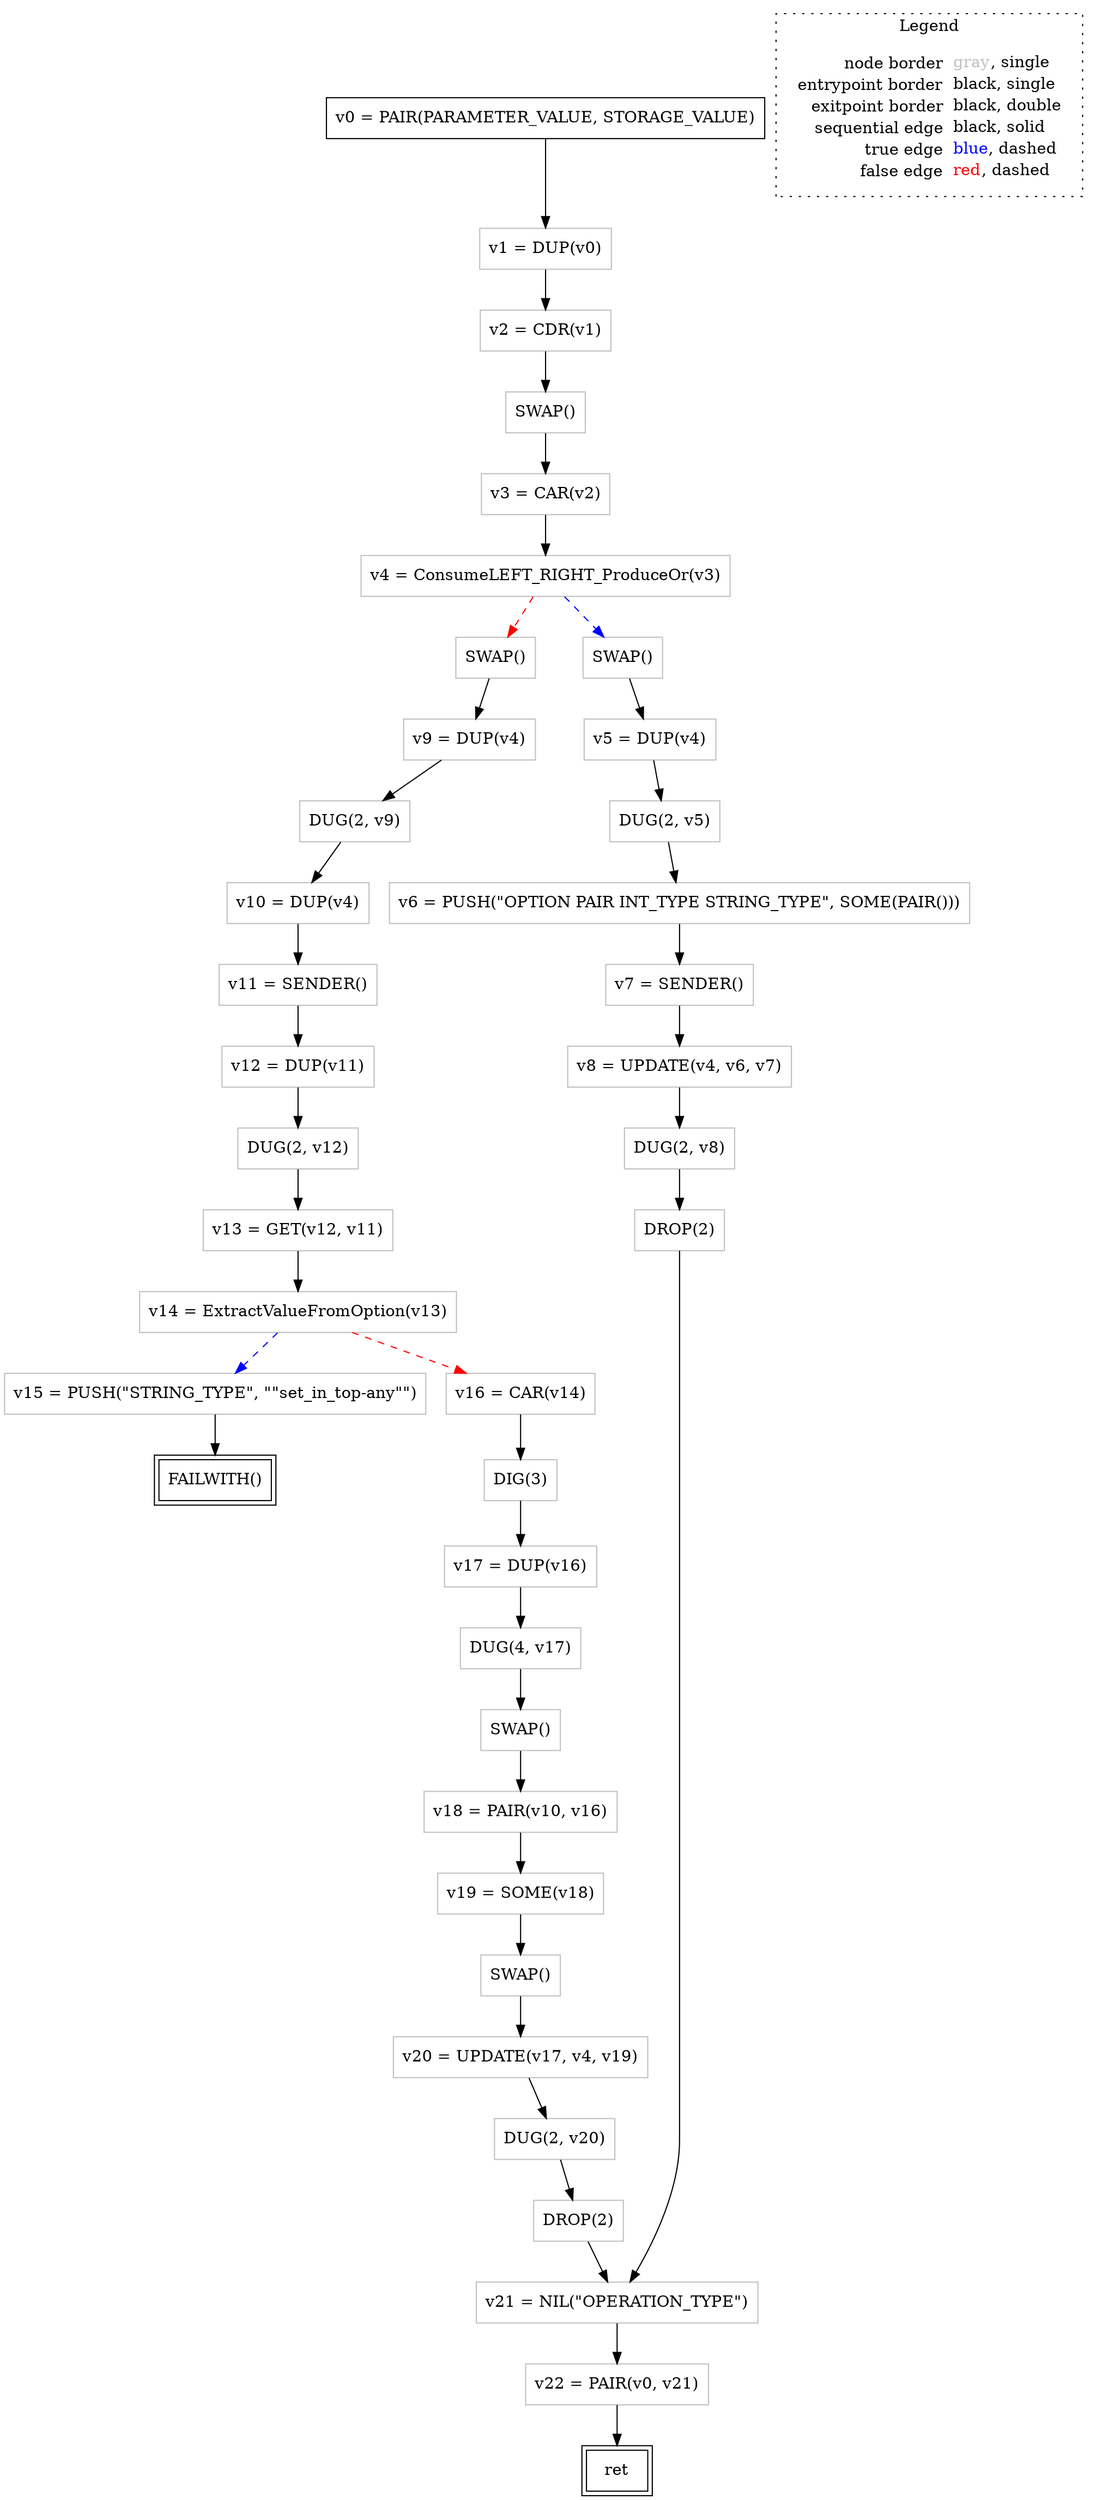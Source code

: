 digraph {
	"node0" [shape="rect",color="black",label=<v0 = PAIR(PARAMETER_VALUE, STORAGE_VALUE)>];
	"node1" [shape="rect",color="gray",label=<SWAP()>];
	"node2" [shape="rect",color="gray",label=<v13 = GET(v12, v11)>];
	"node3" [shape="rect",color="gray",label=<SWAP()>];
	"node4" [shape="rect",color="gray",label=<v4 = ConsumeLEFT_RIGHT_ProduceOr(v3)>];
	"node5" [shape="rect",color="gray",label=<v7 = SENDER()>];
	"node6" [shape="rect",color="gray",label=<v18 = PAIR(v10, v16)>];
	"node7" [shape="rect",color="gray",label=<v15 = PUSH(&quot;STRING_TYPE&quot;, &quot;&quot;set_in_top-any&quot;&quot;)>];
	"node8" [shape="rect",color="black",peripheries="2",label=<ret>];
	"node9" [shape="rect",color="gray",label=<DUG(2, v9)>];
	"node10" [shape="rect",color="gray",label=<DUG(4, v17)>];
	"node11" [shape="rect",color="gray",label=<v6 = PUSH(&quot;OPTION PAIR INT_TYPE STRING_TYPE&quot;, SOME(PAIR()))>];
	"node12" [shape="rect",color="gray",label=<v17 = DUP(v16)>];
	"node13" [shape="rect",color="gray",label=<DIG(3)>];
	"node14" [shape="rect",color="gray",label=<v1 = DUP(v0)>];
	"node15" [shape="rect",color="gray",label=<DROP(2)>];
	"node16" [shape="rect",color="gray",label=<v8 = UPDATE(v4, v6, v7)>];
	"node17" [shape="rect",color="gray",label=<v14 = ExtractValueFromOption(v13)>];
	"node18" [shape="rect",color="gray",label=<DUG(2, v8)>];
	"node19" [shape="rect",color="gray",label=<SWAP()>];
	"node20" [shape="rect",color="gray",label=<v3 = CAR(v2)>];
	"node21" [shape="rect",color="gray",label=<v9 = DUP(v4)>];
	"node22" [shape="rect",color="gray",label=<DUG(2, v12)>];
	"node23" [shape="rect",color="gray",label=<v16 = CAR(v14)>];
	"node24" [shape="rect",color="gray",label=<v19 = SOME(v18)>];
	"node25" [shape="rect",color="gray",label=<DUG(2, v20)>];
	"node26" [shape="rect",color="gray",label=<v5 = DUP(v4)>];
	"node27" [shape="rect",color="gray",label=<v10 = DUP(v4)>];
	"node28" [shape="rect",color="gray",label=<v12 = DUP(v11)>];
	"node29" [shape="rect",color="gray",label=<v2 = CDR(v1)>];
	"node30" [shape="rect",color="gray",label=<v21 = NIL(&quot;OPERATION_TYPE&quot;)>];
	"node31" [shape="rect",color="gray",label=<v22 = PAIR(v0, v21)>];
	"node32" [shape="rect",color="gray",label=<DUG(2, v5)>];
	"node33" [shape="rect",color="gray",label=<SWAP()>];
	"node34" [shape="rect",color="gray",label=<v20 = UPDATE(v17, v4, v19)>];
	"node35" [shape="rect",color="black",peripheries="2",label=<FAILWITH()>];
	"node36" [shape="rect",color="gray",label=<v11 = SENDER()>];
	"node37" [shape="rect",color="gray",label=<SWAP()>];
	"node38" [shape="rect",color="gray",label=<DROP(2)>];
	"node1" -> "node20" [color="black"];
	"node2" -> "node17" [color="black"];
	"node3" -> "node6" [color="black"];
	"node4" -> "node33" [color="red",style="dashed"];
	"node4" -> "node37" [color="blue",style="dashed"];
	"node5" -> "node16" [color="black"];
	"node6" -> "node24" [color="black"];
	"node0" -> "node14" [color="black"];
	"node7" -> "node35" [color="black"];
	"node9" -> "node27" [color="black"];
	"node10" -> "node3" [color="black"];
	"node11" -> "node5" [color="black"];
	"node12" -> "node10" [color="black"];
	"node13" -> "node12" [color="black"];
	"node14" -> "node29" [color="black"];
	"node15" -> "node30" [color="black"];
	"node16" -> "node18" [color="black"];
	"node17" -> "node7" [color="blue",style="dashed"];
	"node17" -> "node23" [color="red",style="dashed"];
	"node18" -> "node15" [color="black"];
	"node19" -> "node34" [color="black"];
	"node20" -> "node4" [color="black"];
	"node21" -> "node9" [color="black"];
	"node22" -> "node2" [color="black"];
	"node23" -> "node13" [color="black"];
	"node24" -> "node19" [color="black"];
	"node25" -> "node38" [color="black"];
	"node26" -> "node32" [color="black"];
	"node27" -> "node36" [color="black"];
	"node28" -> "node22" [color="black"];
	"node29" -> "node1" [color="black"];
	"node30" -> "node31" [color="black"];
	"node31" -> "node8" [color="black"];
	"node32" -> "node11" [color="black"];
	"node33" -> "node21" [color="black"];
	"node34" -> "node25" [color="black"];
	"node36" -> "node28" [color="black"];
	"node37" -> "node26" [color="black"];
	"node38" -> "node30" [color="black"];
subgraph cluster_legend {
	label="Legend";
	style=dotted;
	node [shape=plaintext];
	"legend" [label=<<table border="0" cellpadding="2" cellspacing="0" cellborder="0"><tr><td align="right">node border&nbsp;</td><td align="left"><font color="gray">gray</font>, single</td></tr><tr><td align="right">entrypoint border&nbsp;</td><td align="left"><font color="black">black</font>, single</td></tr><tr><td align="right">exitpoint border&nbsp;</td><td align="left"><font color="black">black</font>, double</td></tr><tr><td align="right">sequential edge&nbsp;</td><td align="left"><font color="black">black</font>, solid</td></tr><tr><td align="right">true edge&nbsp;</td><td align="left"><font color="blue">blue</font>, dashed</td></tr><tr><td align="right">false edge&nbsp;</td><td align="left"><font color="red">red</font>, dashed</td></tr></table>>];
}

}
